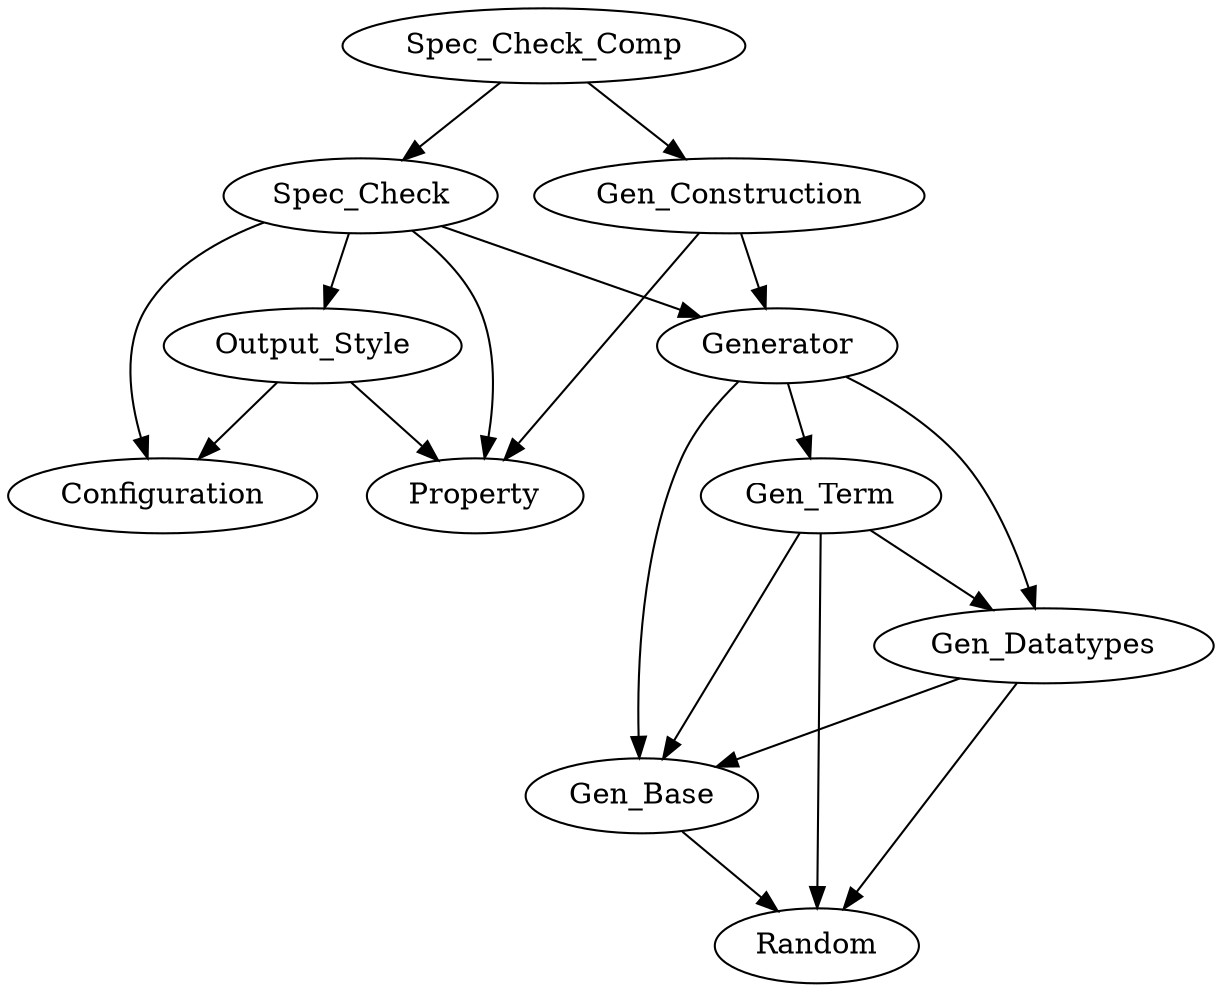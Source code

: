 digraph G {
        Gen_Base -> Random
        Gen_Datatypes -> Random
        Gen_Datatypes -> Gen_Base
        Gen_Term -> Random
        Gen_Term -> Gen_Base
        Gen_Term -> Gen_Datatypes
        Generator -> Gen_Base
        Generator -> Gen_Datatypes
        Generator -> Gen_Term
        Spec_Check -> Property
        Spec_Check -> Configuration
        Spec_Check -> Generator
        Spec_Check -> Output_Style
        Gen_Construction -> Generator
        Gen_Construction -> Property
        Output_Style -> Property
        Output_Style -> Configuration
        Spec_Check_Comp -> Spec_Check
        Spec_Check_Comp -> Gen_Construction
}
